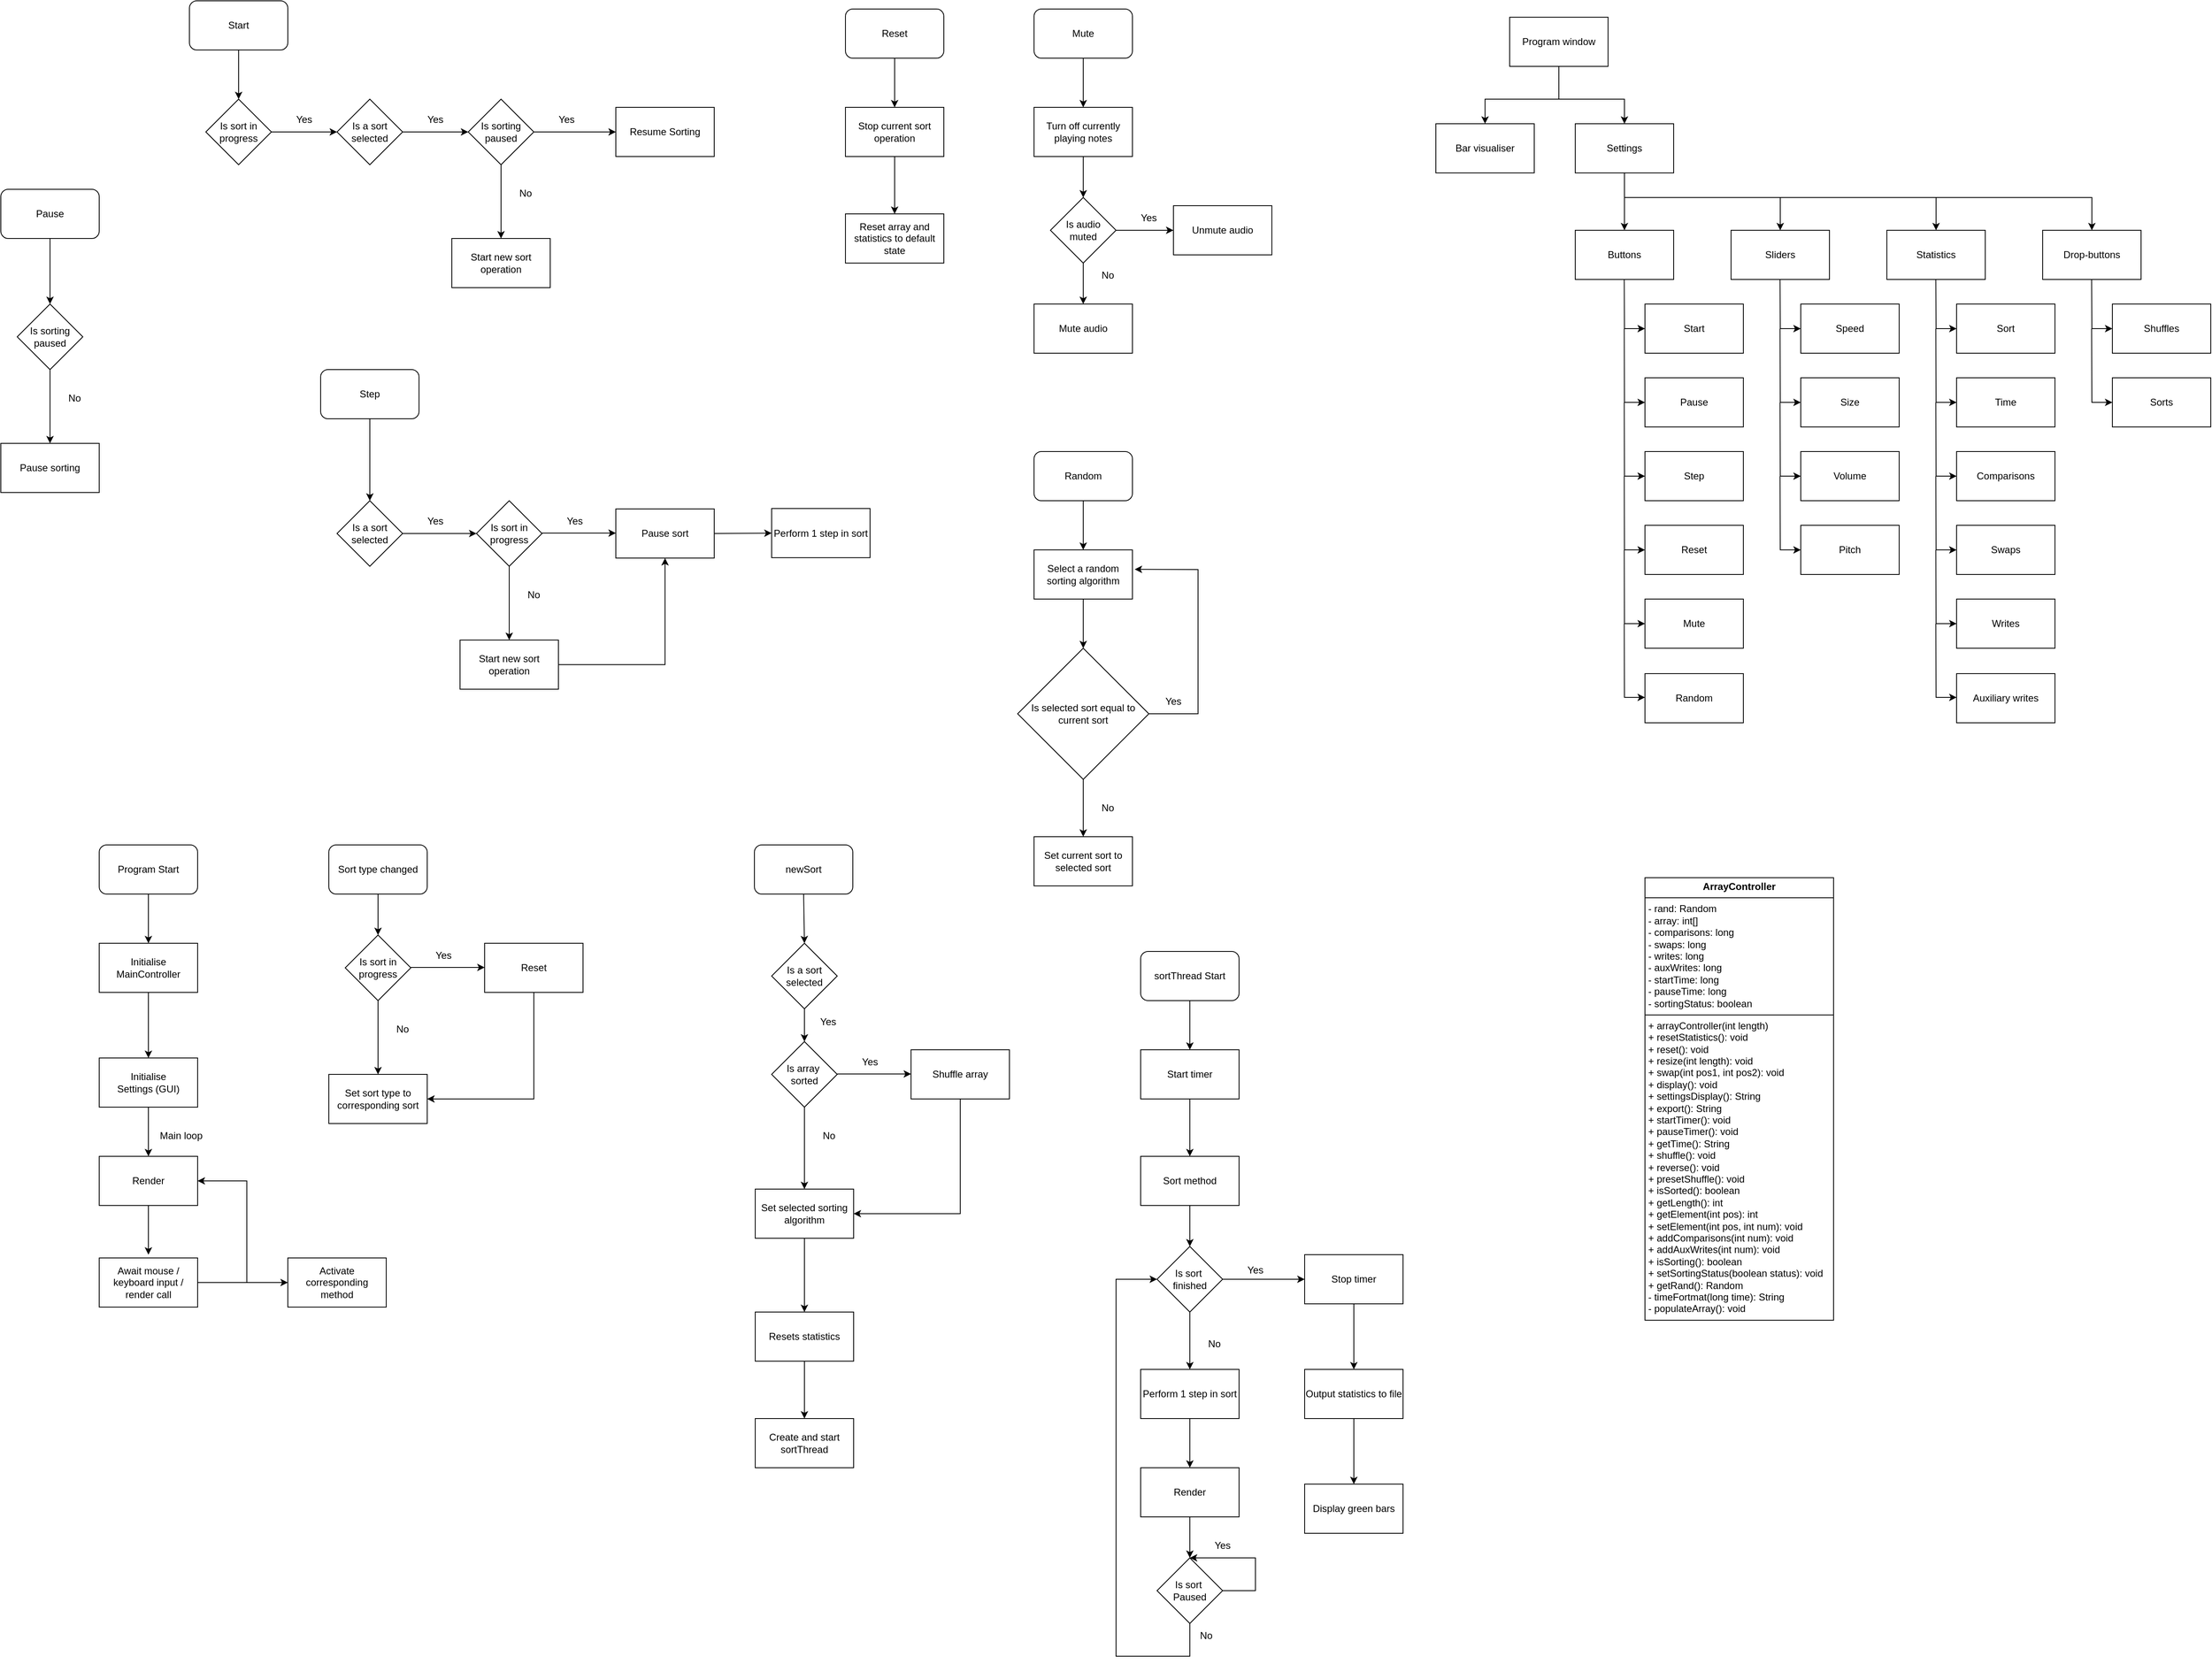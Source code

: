 <mxfile version="26.0.14">
  <diagram name="Page-1" id="FEsPFIbKTugEUAN5IUgI">
    <mxGraphModel dx="3457" dy="1887" grid="1" gridSize="10" guides="1" tooltips="1" connect="1" arrows="1" fold="1" page="1" pageScale="1" pageWidth="10000" pageHeight="2500" math="0" shadow="0">
      <root>
        <mxCell id="0" />
        <mxCell id="1" parent="0" />
        <mxCell id="x2fH5rVGVbDpRsm9OSpx-5" value="Is sort in progress" style="rhombus;whiteSpace=wrap;html=1;" parent="1" vertex="1">
          <mxGeometry x="310" y="280" width="80" height="80" as="geometry" />
        </mxCell>
        <mxCell id="x2fH5rVGVbDpRsm9OSpx-6" value="Is a sort selected" style="rhombus;whiteSpace=wrap;html=1;" parent="1" vertex="1">
          <mxGeometry x="470" y="280" width="80" height="80" as="geometry" />
        </mxCell>
        <mxCell id="x2fH5rVGVbDpRsm9OSpx-11" value="" style="endArrow=classic;html=1;rounded=0;exitX=1;exitY=0.5;exitDx=0;exitDy=0;entryX=0;entryY=0.5;entryDx=0;entryDy=0;" parent="1" source="x2fH5rVGVbDpRsm9OSpx-5" target="x2fH5rVGVbDpRsm9OSpx-6" edge="1">
          <mxGeometry width="50" height="50" relative="1" as="geometry">
            <mxPoint x="330" y="460" as="sourcePoint" />
            <mxPoint x="380" y="410" as="targetPoint" />
          </mxGeometry>
        </mxCell>
        <mxCell id="x2fH5rVGVbDpRsm9OSpx-12" value="Is sorting paused" style="rhombus;whiteSpace=wrap;html=1;" parent="1" vertex="1">
          <mxGeometry x="630" y="280" width="80" height="80" as="geometry" />
        </mxCell>
        <mxCell id="x2fH5rVGVbDpRsm9OSpx-13" value="" style="endArrow=classic;html=1;rounded=0;exitX=1;exitY=0.5;exitDx=0;exitDy=0;entryX=0;entryY=0.5;entryDx=0;entryDy=0;" parent="1" source="x2fH5rVGVbDpRsm9OSpx-6" target="x2fH5rVGVbDpRsm9OSpx-12" edge="1">
          <mxGeometry width="50" height="50" relative="1" as="geometry">
            <mxPoint x="530" y="470" as="sourcePoint" />
            <mxPoint x="580" y="420" as="targetPoint" />
          </mxGeometry>
        </mxCell>
        <mxCell id="x2fH5rVGVbDpRsm9OSpx-14" value="Resume Sorting" style="rounded=0;whiteSpace=wrap;html=1;" parent="1" vertex="1">
          <mxGeometry x="810" y="290" width="120" height="60" as="geometry" />
        </mxCell>
        <mxCell id="x2fH5rVGVbDpRsm9OSpx-15" value="" style="endArrow=classic;html=1;rounded=0;exitX=1;exitY=0.5;exitDx=0;exitDy=0;entryX=0;entryY=0.5;entryDx=0;entryDy=0;" parent="1" source="x2fH5rVGVbDpRsm9OSpx-12" target="x2fH5rVGVbDpRsm9OSpx-14" edge="1">
          <mxGeometry width="50" height="50" relative="1" as="geometry">
            <mxPoint x="530" y="470" as="sourcePoint" />
            <mxPoint x="580" y="420" as="targetPoint" />
          </mxGeometry>
        </mxCell>
        <mxCell id="x2fH5rVGVbDpRsm9OSpx-16" value="Start new sort operation" style="rounded=0;whiteSpace=wrap;html=1;" parent="1" vertex="1">
          <mxGeometry x="610" y="450" width="120" height="60" as="geometry" />
        </mxCell>
        <mxCell id="x2fH5rVGVbDpRsm9OSpx-17" value="" style="endArrow=classic;html=1;rounded=0;exitX=0.5;exitY=1;exitDx=0;exitDy=0;entryX=0.5;entryY=0;entryDx=0;entryDy=0;" parent="1" source="x2fH5rVGVbDpRsm9OSpx-12" target="x2fH5rVGVbDpRsm9OSpx-16" edge="1">
          <mxGeometry width="50" height="50" relative="1" as="geometry">
            <mxPoint x="530" y="470" as="sourcePoint" />
            <mxPoint x="580" y="420" as="targetPoint" />
          </mxGeometry>
        </mxCell>
        <mxCell id="x2fH5rVGVbDpRsm9OSpx-18" value="Yes" style="text;html=1;align=center;verticalAlign=middle;whiteSpace=wrap;rounded=0;" parent="1" vertex="1">
          <mxGeometry x="400" y="290" width="60" height="30" as="geometry" />
        </mxCell>
        <mxCell id="x2fH5rVGVbDpRsm9OSpx-19" value="Yes" style="text;html=1;align=center;verticalAlign=middle;whiteSpace=wrap;rounded=0;" parent="1" vertex="1">
          <mxGeometry x="560" y="290" width="60" height="30" as="geometry" />
        </mxCell>
        <mxCell id="x2fH5rVGVbDpRsm9OSpx-20" value="Yes" style="text;html=1;align=center;verticalAlign=middle;whiteSpace=wrap;rounded=0;" parent="1" vertex="1">
          <mxGeometry x="720" y="290" width="60" height="30" as="geometry" />
        </mxCell>
        <mxCell id="x2fH5rVGVbDpRsm9OSpx-21" value="No" style="text;html=1;align=center;verticalAlign=middle;whiteSpace=wrap;rounded=0;" parent="1" vertex="1">
          <mxGeometry x="670" y="380" width="60" height="30" as="geometry" />
        </mxCell>
        <mxCell id="x2fH5rVGVbDpRsm9OSpx-22" value="Start" style="rounded=1;whiteSpace=wrap;html=1;" parent="1" vertex="1">
          <mxGeometry x="290" y="160" width="120" height="60" as="geometry" />
        </mxCell>
        <mxCell id="x2fH5rVGVbDpRsm9OSpx-24" value="" style="endArrow=classic;html=1;rounded=0;exitX=0.5;exitY=1;exitDx=0;exitDy=0;entryX=0.5;entryY=0;entryDx=0;entryDy=0;" parent="1" source="x2fH5rVGVbDpRsm9OSpx-22" target="x2fH5rVGVbDpRsm9OSpx-5" edge="1">
          <mxGeometry width="50" height="50" relative="1" as="geometry">
            <mxPoint x="390" y="300" as="sourcePoint" />
            <mxPoint x="440" y="250" as="targetPoint" />
          </mxGeometry>
        </mxCell>
        <mxCell id="x2fH5rVGVbDpRsm9OSpx-25" value="Pause" style="rounded=1;whiteSpace=wrap;html=1;" parent="1" vertex="1">
          <mxGeometry x="60" y="390" width="120" height="60" as="geometry" />
        </mxCell>
        <mxCell id="x2fH5rVGVbDpRsm9OSpx-28" value="Is sorting paused" style="rhombus;whiteSpace=wrap;html=1;" parent="1" vertex="1">
          <mxGeometry x="80" y="530" width="80" height="80" as="geometry" />
        </mxCell>
        <mxCell id="x2fH5rVGVbDpRsm9OSpx-29" value="" style="endArrow=classic;html=1;rounded=0;exitX=0.5;exitY=1;exitDx=0;exitDy=0;entryX=0.5;entryY=0;entryDx=0;entryDy=0;" parent="1" source="x2fH5rVGVbDpRsm9OSpx-25" target="x2fH5rVGVbDpRsm9OSpx-28" edge="1">
          <mxGeometry width="50" height="50" relative="1" as="geometry">
            <mxPoint x="210" y="410" as="sourcePoint" />
            <mxPoint x="260" y="360" as="targetPoint" />
          </mxGeometry>
        </mxCell>
        <mxCell id="x2fH5rVGVbDpRsm9OSpx-30" value="Pause sorting" style="rounded=0;whiteSpace=wrap;html=1;" parent="1" vertex="1">
          <mxGeometry x="60" y="700" width="120" height="60" as="geometry" />
        </mxCell>
        <mxCell id="x2fH5rVGVbDpRsm9OSpx-31" value="" style="endArrow=classic;html=1;rounded=0;exitX=0.5;exitY=1;exitDx=0;exitDy=0;entryX=0.5;entryY=0;entryDx=0;entryDy=0;" parent="1" source="x2fH5rVGVbDpRsm9OSpx-28" target="x2fH5rVGVbDpRsm9OSpx-30" edge="1">
          <mxGeometry width="50" height="50" relative="1" as="geometry">
            <mxPoint x="120" y="610" as="sourcePoint" />
            <mxPoint x="30" y="670" as="targetPoint" />
          </mxGeometry>
        </mxCell>
        <mxCell id="x2fH5rVGVbDpRsm9OSpx-32" value="No" style="text;html=1;align=center;verticalAlign=middle;whiteSpace=wrap;rounded=0;" parent="1" vertex="1">
          <mxGeometry x="120" y="630" width="60" height="30" as="geometry" />
        </mxCell>
        <mxCell id="x2fH5rVGVbDpRsm9OSpx-33" value="Step" style="rounded=1;whiteSpace=wrap;html=1;" parent="1" vertex="1">
          <mxGeometry x="450" y="610" width="120" height="60" as="geometry" />
        </mxCell>
        <mxCell id="x2fH5rVGVbDpRsm9OSpx-34" value="Is a sort selected" style="rhombus;whiteSpace=wrap;html=1;" parent="1" vertex="1">
          <mxGeometry x="470" y="770" width="80" height="80" as="geometry" />
        </mxCell>
        <mxCell id="x2fH5rVGVbDpRsm9OSpx-35" value="" style="endArrow=classic;html=1;rounded=0;exitX=0.5;exitY=1;exitDx=0;exitDy=0;entryX=0.5;entryY=0;entryDx=0;entryDy=0;" parent="1" source="x2fH5rVGVbDpRsm9OSpx-33" target="x2fH5rVGVbDpRsm9OSpx-34" edge="1">
          <mxGeometry width="50" height="50" relative="1" as="geometry">
            <mxPoint x="460" y="790" as="sourcePoint" />
            <mxPoint x="510" y="740" as="targetPoint" />
          </mxGeometry>
        </mxCell>
        <mxCell id="x2fH5rVGVbDpRsm9OSpx-36" value="Is sort in progress" style="rhombus;whiteSpace=wrap;html=1;" parent="1" vertex="1">
          <mxGeometry x="640" y="770" width="80" height="80" as="geometry" />
        </mxCell>
        <mxCell id="x2fH5rVGVbDpRsm9OSpx-37" value="" style="endArrow=classic;html=1;rounded=0;exitX=1;exitY=0.5;exitDx=0;exitDy=0;entryX=0;entryY=0.5;entryDx=0;entryDy=0;" parent="1" target="x2fH5rVGVbDpRsm9OSpx-36" edge="1">
          <mxGeometry width="50" height="50" relative="1" as="geometry">
            <mxPoint x="550" y="810" as="sourcePoint" />
            <mxPoint x="630" y="810" as="targetPoint" />
          </mxGeometry>
        </mxCell>
        <mxCell id="x2fH5rVGVbDpRsm9OSpx-38" value="Yes" style="text;html=1;align=center;verticalAlign=middle;whiteSpace=wrap;rounded=0;" parent="1" vertex="1">
          <mxGeometry x="560" y="780" width="60" height="30" as="geometry" />
        </mxCell>
        <mxCell id="x2fH5rVGVbDpRsm9OSpx-42" value="" style="endArrow=classic;html=1;rounded=0;exitX=1;exitY=0.5;exitDx=0;exitDy=0;entryX=0;entryY=0.5;entryDx=0;entryDy=0;" parent="1" edge="1">
          <mxGeometry width="50" height="50" relative="1" as="geometry">
            <mxPoint x="720" y="809.53" as="sourcePoint" />
            <mxPoint x="810" y="809.53" as="targetPoint" />
          </mxGeometry>
        </mxCell>
        <mxCell id="x2fH5rVGVbDpRsm9OSpx-43" value="Yes" style="text;html=1;align=center;verticalAlign=middle;whiteSpace=wrap;rounded=0;" parent="1" vertex="1">
          <mxGeometry x="730" y="779.53" width="60" height="30" as="geometry" />
        </mxCell>
        <mxCell id="x2fH5rVGVbDpRsm9OSpx-44" value="" style="endArrow=classic;html=1;rounded=0;exitX=0.5;exitY=1;exitDx=0;exitDy=0;entryX=0.5;entryY=0;entryDx=0;entryDy=0;" parent="1" edge="1">
          <mxGeometry width="50" height="50" relative="1" as="geometry">
            <mxPoint x="680" y="850" as="sourcePoint" />
            <mxPoint x="680" y="940" as="targetPoint" />
          </mxGeometry>
        </mxCell>
        <mxCell id="x2fH5rVGVbDpRsm9OSpx-45" value="No" style="text;html=1;align=center;verticalAlign=middle;whiteSpace=wrap;rounded=0;" parent="1" vertex="1">
          <mxGeometry x="680" y="870" width="60" height="30" as="geometry" />
        </mxCell>
        <mxCell id="x2fH5rVGVbDpRsm9OSpx-46" value="Start new sort operation" style="rounded=0;whiteSpace=wrap;html=1;" parent="1" vertex="1">
          <mxGeometry x="620" y="940" width="120" height="60" as="geometry" />
        </mxCell>
        <mxCell id="x2fH5rVGVbDpRsm9OSpx-47" value="Pause sort" style="rounded=0;whiteSpace=wrap;html=1;" parent="1" vertex="1">
          <mxGeometry x="810" y="780" width="120" height="60" as="geometry" />
        </mxCell>
        <mxCell id="x2fH5rVGVbDpRsm9OSpx-48" value="" style="endArrow=classic;html=1;rounded=0;exitX=1;exitY=0.5;exitDx=0;exitDy=0;entryX=0.5;entryY=1;entryDx=0;entryDy=0;" parent="1" source="x2fH5rVGVbDpRsm9OSpx-46" target="x2fH5rVGVbDpRsm9OSpx-47" edge="1">
          <mxGeometry width="50" height="50" relative="1" as="geometry">
            <mxPoint x="720" y="890" as="sourcePoint" />
            <mxPoint x="770" y="840" as="targetPoint" />
            <Array as="points">
              <mxPoint x="870" y="970" />
            </Array>
          </mxGeometry>
        </mxCell>
        <mxCell id="x2fH5rVGVbDpRsm9OSpx-49" value="Perform 1 step in sort" style="rounded=0;whiteSpace=wrap;html=1;" parent="1" vertex="1">
          <mxGeometry x="1000" y="779.53" width="120" height="60" as="geometry" />
        </mxCell>
        <mxCell id="x2fH5rVGVbDpRsm9OSpx-50" value="" style="endArrow=classic;html=1;rounded=0;entryX=0;entryY=0.5;entryDx=0;entryDy=0;" parent="1" target="x2fH5rVGVbDpRsm9OSpx-49" edge="1">
          <mxGeometry width="50" height="50" relative="1" as="geometry">
            <mxPoint x="930" y="810" as="sourcePoint" />
            <mxPoint x="970" y="770" as="targetPoint" />
          </mxGeometry>
        </mxCell>
        <mxCell id="x2fH5rVGVbDpRsm9OSpx-52" value="Reset" style="rounded=1;whiteSpace=wrap;html=1;" parent="1" vertex="1">
          <mxGeometry x="1090" y="170" width="120" height="60" as="geometry" />
        </mxCell>
        <mxCell id="x2fH5rVGVbDpRsm9OSpx-53" value="Stop current sort operation" style="rounded=0;whiteSpace=wrap;html=1;" parent="1" vertex="1">
          <mxGeometry x="1090" y="290" width="120" height="60" as="geometry" />
        </mxCell>
        <mxCell id="x2fH5rVGVbDpRsm9OSpx-54" value="Reset array and statistics to default state" style="rounded=0;whiteSpace=wrap;html=1;" parent="1" vertex="1">
          <mxGeometry x="1090" y="420" width="120" height="60" as="geometry" />
        </mxCell>
        <mxCell id="x2fH5rVGVbDpRsm9OSpx-55" value="" style="endArrow=classic;html=1;rounded=0;exitX=0.5;exitY=1;exitDx=0;exitDy=0;" parent="1" source="x2fH5rVGVbDpRsm9OSpx-52" target="x2fH5rVGVbDpRsm9OSpx-53" edge="1">
          <mxGeometry width="50" height="50" relative="1" as="geometry">
            <mxPoint x="1270" y="400" as="sourcePoint" />
            <mxPoint x="1320" y="350" as="targetPoint" />
          </mxGeometry>
        </mxCell>
        <mxCell id="x2fH5rVGVbDpRsm9OSpx-56" value="" style="endArrow=classic;html=1;rounded=0;exitX=0.5;exitY=1;exitDx=0;exitDy=0;entryX=0.5;entryY=0;entryDx=0;entryDy=0;" parent="1" source="x2fH5rVGVbDpRsm9OSpx-53" target="x2fH5rVGVbDpRsm9OSpx-54" edge="1">
          <mxGeometry width="50" height="50" relative="1" as="geometry">
            <mxPoint x="1160" y="240" as="sourcePoint" />
            <mxPoint x="1160" y="300" as="targetPoint" />
          </mxGeometry>
        </mxCell>
        <mxCell id="x2fH5rVGVbDpRsm9OSpx-59" value="Mute" style="rounded=1;whiteSpace=wrap;html=1;" parent="1" vertex="1">
          <mxGeometry x="1320" y="170" width="120" height="60" as="geometry" />
        </mxCell>
        <mxCell id="x2fH5rVGVbDpRsm9OSpx-60" value="Turn off currently playing notes" style="rounded=0;whiteSpace=wrap;html=1;" parent="1" vertex="1">
          <mxGeometry x="1320" y="290" width="120" height="60" as="geometry" />
        </mxCell>
        <mxCell id="x2fH5rVGVbDpRsm9OSpx-61" value="" style="endArrow=classic;html=1;rounded=0;exitX=0.5;exitY=1;exitDx=0;exitDy=0;" parent="1" source="x2fH5rVGVbDpRsm9OSpx-59" target="x2fH5rVGVbDpRsm9OSpx-60" edge="1">
          <mxGeometry width="50" height="50" relative="1" as="geometry">
            <mxPoint x="1500" y="400" as="sourcePoint" />
            <mxPoint x="1550" y="350" as="targetPoint" />
          </mxGeometry>
        </mxCell>
        <mxCell id="x2fH5rVGVbDpRsm9OSpx-62" value="Is audio muted" style="rhombus;whiteSpace=wrap;html=1;" parent="1" vertex="1">
          <mxGeometry x="1340" y="400" width="80" height="80" as="geometry" />
        </mxCell>
        <mxCell id="x2fH5rVGVbDpRsm9OSpx-63" value="Unmute audio" style="rounded=0;whiteSpace=wrap;html=1;" parent="1" vertex="1">
          <mxGeometry x="1490" y="410" width="120" height="60" as="geometry" />
        </mxCell>
        <mxCell id="x2fH5rVGVbDpRsm9OSpx-64" value="Mute audio" style="rounded=0;whiteSpace=wrap;html=1;" parent="1" vertex="1">
          <mxGeometry x="1320" y="530" width="120" height="60" as="geometry" />
        </mxCell>
        <mxCell id="x2fH5rVGVbDpRsm9OSpx-66" value="" style="endArrow=classic;html=1;rounded=0;exitX=1;exitY=0.5;exitDx=0;exitDy=0;entryX=1;entryY=1;entryDx=0;entryDy=0;" parent="1" target="x2fH5rVGVbDpRsm9OSpx-67" edge="1">
          <mxGeometry width="50" height="50" relative="1" as="geometry">
            <mxPoint x="1420" y="440.0" as="sourcePoint" />
            <mxPoint x="1510" y="440.0" as="targetPoint" />
          </mxGeometry>
        </mxCell>
        <mxCell id="x2fH5rVGVbDpRsm9OSpx-67" value="Yes" style="text;html=1;align=center;verticalAlign=middle;whiteSpace=wrap;rounded=0;" parent="1" vertex="1">
          <mxGeometry x="1430" y="410.0" width="60" height="30" as="geometry" />
        </mxCell>
        <mxCell id="x2fH5rVGVbDpRsm9OSpx-68" value="" style="endArrow=classic;html=1;rounded=0;exitX=0.5;exitY=1;exitDx=0;exitDy=0;entryX=0.5;entryY=0;entryDx=0;entryDy=0;" parent="1" source="x2fH5rVGVbDpRsm9OSpx-62" edge="1">
          <mxGeometry width="50" height="50" relative="1" as="geometry">
            <mxPoint x="1380" y="440" as="sourcePoint" />
            <mxPoint x="1380" y="530" as="targetPoint" />
          </mxGeometry>
        </mxCell>
        <mxCell id="x2fH5rVGVbDpRsm9OSpx-69" value="No" style="text;html=1;align=center;verticalAlign=middle;whiteSpace=wrap;rounded=0;" parent="1" vertex="1">
          <mxGeometry x="1380" y="480" width="60" height="30" as="geometry" />
        </mxCell>
        <mxCell id="x2fH5rVGVbDpRsm9OSpx-70" value="" style="endArrow=classic;html=1;rounded=0;exitX=0.5;exitY=1;exitDx=0;exitDy=0;entryX=0.5;entryY=0;entryDx=0;entryDy=0;" parent="1" source="x2fH5rVGVbDpRsm9OSpx-60" target="x2fH5rVGVbDpRsm9OSpx-62" edge="1">
          <mxGeometry width="50" height="50" relative="1" as="geometry">
            <mxPoint x="1420" y="340" as="sourcePoint" />
            <mxPoint x="1470" y="290" as="targetPoint" />
          </mxGeometry>
        </mxCell>
        <mxCell id="x2fH5rVGVbDpRsm9OSpx-71" value="Random" style="rounded=1;whiteSpace=wrap;html=1;" parent="1" vertex="1">
          <mxGeometry x="1320" y="710" width="120" height="60" as="geometry" />
        </mxCell>
        <mxCell id="x2fH5rVGVbDpRsm9OSpx-72" value="Select a random sorting algorithm" style="rounded=0;whiteSpace=wrap;html=1;" parent="1" vertex="1">
          <mxGeometry x="1320" y="830" width="120" height="60" as="geometry" />
        </mxCell>
        <mxCell id="x2fH5rVGVbDpRsm9OSpx-73" value="Is selected sort equal to current sort" style="rhombus;whiteSpace=wrap;html=1;" parent="1" vertex="1">
          <mxGeometry x="1300" y="950" width="160" height="160" as="geometry" />
        </mxCell>
        <mxCell id="x2fH5rVGVbDpRsm9OSpx-74" value="Set current sort to selected sort" style="rounded=0;whiteSpace=wrap;html=1;" parent="1" vertex="1">
          <mxGeometry x="1320" y="1180" width="120" height="60" as="geometry" />
        </mxCell>
        <mxCell id="x2fH5rVGVbDpRsm9OSpx-75" value="" style="endArrow=classic;html=1;rounded=0;exitX=0.5;exitY=1;exitDx=0;exitDy=0;entryX=0.5;entryY=0;entryDx=0;entryDy=0;" parent="1" source="x2fH5rVGVbDpRsm9OSpx-71" target="x2fH5rVGVbDpRsm9OSpx-72" edge="1">
          <mxGeometry width="50" height="50" relative="1" as="geometry">
            <mxPoint x="1460" y="990" as="sourcePoint" />
            <mxPoint x="1510" y="940" as="targetPoint" />
          </mxGeometry>
        </mxCell>
        <mxCell id="x2fH5rVGVbDpRsm9OSpx-76" value="" style="endArrow=classic;html=1;rounded=0;exitX=0.5;exitY=1;exitDx=0;exitDy=0;" parent="1" source="x2fH5rVGVbDpRsm9OSpx-72" target="x2fH5rVGVbDpRsm9OSpx-73" edge="1">
          <mxGeometry width="50" height="50" relative="1" as="geometry">
            <mxPoint x="1460" y="990" as="sourcePoint" />
            <mxPoint x="1510" y="940" as="targetPoint" />
          </mxGeometry>
        </mxCell>
        <mxCell id="x2fH5rVGVbDpRsm9OSpx-77" value="" style="endArrow=classic;html=1;rounded=0;exitX=0.5;exitY=1;exitDx=0;exitDy=0;" parent="1" source="x2fH5rVGVbDpRsm9OSpx-73" target="x2fH5rVGVbDpRsm9OSpx-74" edge="1">
          <mxGeometry width="50" height="50" relative="1" as="geometry">
            <mxPoint x="1550" y="1030" as="sourcePoint" />
            <mxPoint x="1600" y="980" as="targetPoint" />
          </mxGeometry>
        </mxCell>
        <mxCell id="x2fH5rVGVbDpRsm9OSpx-78" value="No" style="text;html=1;align=center;verticalAlign=middle;whiteSpace=wrap;rounded=0;" parent="1" vertex="1">
          <mxGeometry x="1380" y="1130" width="60" height="30" as="geometry" />
        </mxCell>
        <mxCell id="x2fH5rVGVbDpRsm9OSpx-81" value="" style="endArrow=classic;html=1;rounded=0;exitX=1;exitY=0.5;exitDx=0;exitDy=0;entryX=1.023;entryY=0.395;entryDx=0;entryDy=0;entryPerimeter=0;" parent="1" source="x2fH5rVGVbDpRsm9OSpx-73" target="x2fH5rVGVbDpRsm9OSpx-72" edge="1">
          <mxGeometry width="50" height="50" relative="1" as="geometry">
            <mxPoint x="1490" y="1070" as="sourcePoint" />
            <mxPoint x="1540" y="1020" as="targetPoint" />
            <Array as="points">
              <mxPoint x="1520" y="1030" />
              <mxPoint x="1520" y="940" />
              <mxPoint x="1520" y="854" />
            </Array>
          </mxGeometry>
        </mxCell>
        <mxCell id="x2fH5rVGVbDpRsm9OSpx-82" value="Yes" style="text;html=1;align=center;verticalAlign=middle;whiteSpace=wrap;rounded=0;" parent="1" vertex="1">
          <mxGeometry x="1460" y="1000" width="60" height="30" as="geometry" />
        </mxCell>
        <mxCell id="UeybuqAQERub4wkrBG66-1" value="Program Start" style="rounded=1;whiteSpace=wrap;html=1;" parent="1" vertex="1">
          <mxGeometry x="180" y="1190" width="120" height="60" as="geometry" />
        </mxCell>
        <mxCell id="UeybuqAQERub4wkrBG66-2" value="Initialise MainController" style="rounded=0;whiteSpace=wrap;html=1;" parent="1" vertex="1">
          <mxGeometry x="180" y="1310" width="120" height="60" as="geometry" />
        </mxCell>
        <mxCell id="UeybuqAQERub4wkrBG66-3" value="Initialise Settings&amp;nbsp;(GUI)" style="rounded=0;whiteSpace=wrap;html=1;" parent="1" vertex="1">
          <mxGeometry x="180" y="1450" width="120" height="60" as="geometry" />
        </mxCell>
        <mxCell id="UeybuqAQERub4wkrBG66-4" value="" style="endArrow=classic;html=1;rounded=0;exitX=0.5;exitY=1;exitDx=0;exitDy=0;entryX=0.5;entryY=0;entryDx=0;entryDy=0;" parent="1" source="UeybuqAQERub4wkrBG66-2" target="UeybuqAQERub4wkrBG66-3" edge="1">
          <mxGeometry width="50" height="50" relative="1" as="geometry">
            <mxPoint x="390" y="1480" as="sourcePoint" />
            <mxPoint x="440" y="1430" as="targetPoint" />
          </mxGeometry>
        </mxCell>
        <mxCell id="UeybuqAQERub4wkrBG66-5" value="" style="endArrow=classic;html=1;rounded=0;exitX=0.5;exitY=1;exitDx=0;exitDy=0;entryX=0.5;entryY=0;entryDx=0;entryDy=0;" parent="1" source="UeybuqAQERub4wkrBG66-1" target="UeybuqAQERub4wkrBG66-2" edge="1">
          <mxGeometry width="50" height="50" relative="1" as="geometry">
            <mxPoint x="390" y="1480" as="sourcePoint" />
            <mxPoint x="440" y="1430" as="targetPoint" />
          </mxGeometry>
        </mxCell>
        <mxCell id="UeybuqAQERub4wkrBG66-6" value="Render" style="rounded=0;whiteSpace=wrap;html=1;" parent="1" vertex="1">
          <mxGeometry x="180" y="1570" width="120" height="60" as="geometry" />
        </mxCell>
        <mxCell id="UeybuqAQERub4wkrBG66-7" value="Await mouse / keyboard input / render call" style="rounded=0;whiteSpace=wrap;html=1;" parent="1" vertex="1">
          <mxGeometry x="180" y="1694" width="120" height="60" as="geometry" />
        </mxCell>
        <mxCell id="UeybuqAQERub4wkrBG66-8" value="" style="endArrow=classic;html=1;rounded=0;exitX=0.5;exitY=1;exitDx=0;exitDy=0;entryX=0.5;entryY=0;entryDx=0;entryDy=0;" parent="1" source="UeybuqAQERub4wkrBG66-3" target="UeybuqAQERub4wkrBG66-6" edge="1">
          <mxGeometry width="50" height="50" relative="1" as="geometry">
            <mxPoint x="410" y="1550" as="sourcePoint" />
            <mxPoint x="460" y="1500" as="targetPoint" />
          </mxGeometry>
        </mxCell>
        <mxCell id="UeybuqAQERub4wkrBG66-9" value="" style="endArrow=classic;html=1;rounded=0;exitX=1;exitY=0.5;exitDx=0;exitDy=0;entryX=1;entryY=0.5;entryDx=0;entryDy=0;" parent="1" source="UeybuqAQERub4wkrBG66-7" target="UeybuqAQERub4wkrBG66-6" edge="1">
          <mxGeometry width="50" height="50" relative="1" as="geometry">
            <mxPoint x="440" y="1630" as="sourcePoint" />
            <mxPoint x="380" y="1600" as="targetPoint" />
            <Array as="points">
              <mxPoint x="360" y="1724" />
              <mxPoint x="360" y="1660" />
              <mxPoint x="360" y="1600" />
            </Array>
          </mxGeometry>
        </mxCell>
        <mxCell id="UeybuqAQERub4wkrBG66-10" value="" style="endArrow=classic;html=1;rounded=0;exitX=0.5;exitY=1;exitDx=0;exitDy=0;" parent="1" source="UeybuqAQERub4wkrBG66-6" edge="1">
          <mxGeometry width="50" height="50" relative="1" as="geometry">
            <mxPoint x="440" y="1630" as="sourcePoint" />
            <mxPoint x="240" y="1690" as="targetPoint" />
          </mxGeometry>
        </mxCell>
        <mxCell id="UeybuqAQERub4wkrBG66-11" value="Sort type changed" style="rounded=1;whiteSpace=wrap;html=1;" parent="1" vertex="1">
          <mxGeometry x="460" y="1190" width="120" height="60" as="geometry" />
        </mxCell>
        <mxCell id="UeybuqAQERub4wkrBG66-12" value="Is sort in progress" style="rhombus;whiteSpace=wrap;html=1;" parent="1" vertex="1">
          <mxGeometry x="480" y="1300" width="80" height="80" as="geometry" />
        </mxCell>
        <mxCell id="UeybuqAQERub4wkrBG66-13" value="" style="endArrow=classic;html=1;rounded=0;exitX=1;exitY=0.5;exitDx=0;exitDy=0;entryX=0;entryY=0.5;entryDx=0;entryDy=0;" parent="1" edge="1">
          <mxGeometry width="50" height="50" relative="1" as="geometry">
            <mxPoint x="560" y="1339.53" as="sourcePoint" />
            <mxPoint x="650" y="1339.53" as="targetPoint" />
          </mxGeometry>
        </mxCell>
        <mxCell id="UeybuqAQERub4wkrBG66-14" value="Yes" style="text;html=1;align=center;verticalAlign=middle;whiteSpace=wrap;rounded=0;" parent="1" vertex="1">
          <mxGeometry x="570" y="1309.53" width="60" height="30" as="geometry" />
        </mxCell>
        <mxCell id="UeybuqAQERub4wkrBG66-15" value="" style="endArrow=classic;html=1;rounded=0;exitX=0.5;exitY=1;exitDx=0;exitDy=0;entryX=0.5;entryY=0;entryDx=0;entryDy=0;" parent="1" edge="1">
          <mxGeometry width="50" height="50" relative="1" as="geometry">
            <mxPoint x="520" y="1380" as="sourcePoint" />
            <mxPoint x="520" y="1470" as="targetPoint" />
          </mxGeometry>
        </mxCell>
        <mxCell id="UeybuqAQERub4wkrBG66-16" value="No" style="text;html=1;align=center;verticalAlign=middle;whiteSpace=wrap;rounded=0;" parent="1" vertex="1">
          <mxGeometry x="520" y="1400" width="60" height="30" as="geometry" />
        </mxCell>
        <mxCell id="UeybuqAQERub4wkrBG66-17" value="" style="endArrow=classic;html=1;rounded=0;exitX=0.5;exitY=1;exitDx=0;exitDy=0;entryX=0.5;entryY=0;entryDx=0;entryDy=0;" parent="1" source="UeybuqAQERub4wkrBG66-11" target="UeybuqAQERub4wkrBG66-12" edge="1">
          <mxGeometry width="50" height="50" relative="1" as="geometry">
            <mxPoint x="570" y="1349.53" as="sourcePoint" />
            <mxPoint x="660" y="1349.53" as="targetPoint" />
          </mxGeometry>
        </mxCell>
        <mxCell id="UeybuqAQERub4wkrBG66-18" value="Reset" style="rounded=0;whiteSpace=wrap;html=1;" parent="1" vertex="1">
          <mxGeometry x="650" y="1310" width="120" height="60" as="geometry" />
        </mxCell>
        <mxCell id="UeybuqAQERub4wkrBG66-20" value="Set sort type to corresponding sort" style="rounded=0;whiteSpace=wrap;html=1;" parent="1" vertex="1">
          <mxGeometry x="460" y="1470" width="120" height="60" as="geometry" />
        </mxCell>
        <mxCell id="UeybuqAQERub4wkrBG66-21" value="" style="endArrow=classic;html=1;rounded=0;exitX=0.5;exitY=1;exitDx=0;exitDy=0;entryX=1;entryY=0.5;entryDx=0;entryDy=0;" parent="1" source="UeybuqAQERub4wkrBG66-18" target="UeybuqAQERub4wkrBG66-20" edge="1">
          <mxGeometry width="50" height="50" relative="1" as="geometry">
            <mxPoint x="530" y="1260" as="sourcePoint" />
            <mxPoint x="530" y="1310" as="targetPoint" />
            <Array as="points">
              <mxPoint x="710" y="1500" />
            </Array>
          </mxGeometry>
        </mxCell>
        <mxCell id="UeybuqAQERub4wkrBG66-25" value="newSort" style="rounded=1;whiteSpace=wrap;html=1;" parent="1" vertex="1">
          <mxGeometry x="979" y="1190" width="120" height="60" as="geometry" />
        </mxCell>
        <mxCell id="UeybuqAQERub4wkrBG66-26" value="Set selected sorting algorithm" style="rounded=0;whiteSpace=wrap;html=1;" parent="1" vertex="1">
          <mxGeometry x="980" y="1610" width="120" height="60" as="geometry" />
        </mxCell>
        <mxCell id="UeybuqAQERub4wkrBG66-27" value="Resets statistics" style="rounded=0;whiteSpace=wrap;html=1;" parent="1" vertex="1">
          <mxGeometry x="980" y="1760" width="120" height="60" as="geometry" />
        </mxCell>
        <mxCell id="UeybuqAQERub4wkrBG66-28" value="Create and start sortThread" style="rounded=0;whiteSpace=wrap;html=1;" parent="1" vertex="1">
          <mxGeometry x="980" y="1890" width="120" height="60" as="geometry" />
        </mxCell>
        <mxCell id="UeybuqAQERub4wkrBG66-30" value="" style="endArrow=classic;html=1;rounded=0;entryX=0.5;entryY=0;entryDx=0;entryDy=0;" parent="1" target="UeybuqAQERub4wkrBG66-28" edge="1">
          <mxGeometry width="50" height="50" relative="1" as="geometry">
            <mxPoint x="1040" y="1820" as="sourcePoint" />
            <mxPoint x="1050" y="1620" as="targetPoint" />
          </mxGeometry>
        </mxCell>
        <mxCell id="UeybuqAQERub4wkrBG66-31" value="" style="endArrow=classic;html=1;rounded=0;exitX=0.5;exitY=1;exitDx=0;exitDy=0;entryX=0.5;entryY=0;entryDx=0;entryDy=0;" parent="1" source="UeybuqAQERub4wkrBG66-26" target="UeybuqAQERub4wkrBG66-27" edge="1">
          <mxGeometry width="50" height="50" relative="1" as="geometry">
            <mxPoint x="1060" y="1560" as="sourcePoint" />
            <mxPoint x="1060" y="1630" as="targetPoint" />
          </mxGeometry>
        </mxCell>
        <mxCell id="UeybuqAQERub4wkrBG66-35" value="Is array&amp;nbsp;&lt;div&gt;sorted&lt;/div&gt;" style="rhombus;whiteSpace=wrap;html=1;" parent="1" vertex="1">
          <mxGeometry x="1000" y="1430" width="80" height="80" as="geometry" />
        </mxCell>
        <mxCell id="UeybuqAQERub4wkrBG66-36" value="" style="endArrow=classic;html=1;rounded=0;exitX=1;exitY=0.5;exitDx=0;exitDy=0;entryX=0;entryY=0.5;entryDx=0;entryDy=0;" parent="1" edge="1">
          <mxGeometry width="50" height="50" relative="1" as="geometry">
            <mxPoint x="1080" y="1469.53" as="sourcePoint" />
            <mxPoint x="1170" y="1469.53" as="targetPoint" />
          </mxGeometry>
        </mxCell>
        <mxCell id="UeybuqAQERub4wkrBG66-37" value="Yes" style="text;html=1;align=center;verticalAlign=middle;whiteSpace=wrap;rounded=0;" parent="1" vertex="1">
          <mxGeometry x="1090" y="1439.53" width="60" height="30" as="geometry" />
        </mxCell>
        <mxCell id="UeybuqAQERub4wkrBG66-38" value="" style="endArrow=classic;html=1;rounded=0;exitX=0.5;exitY=1;exitDx=0;exitDy=0;entryX=0.5;entryY=0;entryDx=0;entryDy=0;" parent="1" target="UeybuqAQERub4wkrBG66-26" edge="1">
          <mxGeometry width="50" height="50" relative="1" as="geometry">
            <mxPoint x="1040" y="1510" as="sourcePoint" />
            <mxPoint x="1040" y="1600" as="targetPoint" />
          </mxGeometry>
        </mxCell>
        <mxCell id="UeybuqAQERub4wkrBG66-39" value="No" style="text;html=1;align=center;verticalAlign=middle;whiteSpace=wrap;rounded=0;" parent="1" vertex="1">
          <mxGeometry x="1040" y="1530" width="60" height="30" as="geometry" />
        </mxCell>
        <mxCell id="UeybuqAQERub4wkrBG66-40" value="" style="endArrow=classic;html=1;rounded=0;exitX=0.5;exitY=1;exitDx=0;exitDy=0;entryX=0.5;entryY=0;entryDx=0;entryDy=0;" parent="1" source="UeybuqAQERub4wkrBG66-25" target="hn12SPF73w_8lzz9H54t-2" edge="1">
          <mxGeometry width="50" height="50" relative="1" as="geometry">
            <mxPoint x="1050" y="1520" as="sourcePoint" />
            <mxPoint x="1050" y="1620" as="targetPoint" />
          </mxGeometry>
        </mxCell>
        <mxCell id="UeybuqAQERub4wkrBG66-41" value="Shuffle array" style="rounded=0;whiteSpace=wrap;html=1;" parent="1" vertex="1">
          <mxGeometry x="1170" y="1440" width="120" height="60" as="geometry" />
        </mxCell>
        <mxCell id="UeybuqAQERub4wkrBG66-42" value="" style="endArrow=classic;html=1;rounded=0;exitX=0.5;exitY=1;exitDx=0;exitDy=0;entryX=1;entryY=0.5;entryDx=0;entryDy=0;" parent="1" source="UeybuqAQERub4wkrBG66-41" target="UeybuqAQERub4wkrBG66-26" edge="1">
          <mxGeometry width="50" height="50" relative="1" as="geometry">
            <mxPoint x="1050" y="1520" as="sourcePoint" />
            <mxPoint x="1050" y="1620" as="targetPoint" />
            <Array as="points">
              <mxPoint x="1230" y="1640" />
            </Array>
          </mxGeometry>
        </mxCell>
        <mxCell id="8IaLkJC30LWTDoEwq2xY-1" value="Activate corresponding method" style="rounded=0;whiteSpace=wrap;html=1;" parent="1" vertex="1">
          <mxGeometry x="410" y="1694" width="120" height="60" as="geometry" />
        </mxCell>
        <mxCell id="8IaLkJC30LWTDoEwq2xY-3" value="" style="endArrow=classic;html=1;rounded=0;entryX=0;entryY=0.5;entryDx=0;entryDy=0;" parent="1" target="8IaLkJC30LWTDoEwq2xY-1" edge="1">
          <mxGeometry width="50" height="50" relative="1" as="geometry">
            <mxPoint x="300" y="1724" as="sourcePoint" />
            <mxPoint x="430" y="1650" as="targetPoint" />
            <Array as="points">
              <mxPoint x="400" y="1724" />
            </Array>
          </mxGeometry>
        </mxCell>
        <mxCell id="8IaLkJC30LWTDoEwq2xY-31" value="Program window" style="rounded=0;whiteSpace=wrap;html=1;" parent="1" vertex="1">
          <mxGeometry x="1900" y="180" width="120" height="60" as="geometry" />
        </mxCell>
        <mxCell id="8IaLkJC30LWTDoEwq2xY-32" value="Bar visualiser" style="rounded=0;whiteSpace=wrap;html=1;" parent="1" vertex="1">
          <mxGeometry x="1810" y="310" width="120" height="60" as="geometry" />
        </mxCell>
        <mxCell id="8IaLkJC30LWTDoEwq2xY-33" value="Settings" style="rounded=0;whiteSpace=wrap;html=1;" parent="1" vertex="1">
          <mxGeometry x="1980" y="310" width="120" height="60" as="geometry" />
        </mxCell>
        <mxCell id="8IaLkJC30LWTDoEwq2xY-34" value="" style="endArrow=classic;html=1;rounded=0;exitX=0.5;exitY=1;exitDx=0;exitDy=0;entryX=0.5;entryY=0;entryDx=0;entryDy=0;" parent="1" source="8IaLkJC30LWTDoEwq2xY-31" target="8IaLkJC30LWTDoEwq2xY-33" edge="1">
          <mxGeometry width="50" height="50" relative="1" as="geometry">
            <mxPoint x="2280" y="440" as="sourcePoint" />
            <mxPoint x="2330" y="390" as="targetPoint" />
            <Array as="points">
              <mxPoint x="1960" y="280" />
              <mxPoint x="2040" y="280" />
            </Array>
          </mxGeometry>
        </mxCell>
        <mxCell id="8IaLkJC30LWTDoEwq2xY-35" value="" style="endArrow=classic;html=1;rounded=0;entryX=0.5;entryY=0;entryDx=0;entryDy=0;" parent="1" target="8IaLkJC30LWTDoEwq2xY-32" edge="1">
          <mxGeometry width="50" height="50" relative="1" as="geometry">
            <mxPoint x="1960" y="280" as="sourcePoint" />
            <mxPoint x="2300" y="380" as="targetPoint" />
            <Array as="points">
              <mxPoint x="1870" y="280" />
            </Array>
          </mxGeometry>
        </mxCell>
        <mxCell id="8IaLkJC30LWTDoEwq2xY-36" value="Buttons" style="rounded=0;whiteSpace=wrap;html=1;" parent="1" vertex="1">
          <mxGeometry x="1980" y="440" width="120" height="60" as="geometry" />
        </mxCell>
        <mxCell id="8IaLkJC30LWTDoEwq2xY-40" value="" style="endArrow=classic;html=1;rounded=0;exitX=0.5;exitY=1;exitDx=0;exitDy=0;entryX=0.5;entryY=0;entryDx=0;entryDy=0;" parent="1" source="8IaLkJC30LWTDoEwq2xY-33" target="8IaLkJC30LWTDoEwq2xY-36" edge="1">
          <mxGeometry width="50" height="50" relative="1" as="geometry">
            <mxPoint x="2140" y="460" as="sourcePoint" />
            <mxPoint x="2190" y="410" as="targetPoint" />
          </mxGeometry>
        </mxCell>
        <mxCell id="8IaLkJC30LWTDoEwq2xY-45" value="Start" style="rounded=0;whiteSpace=wrap;html=1;" parent="1" vertex="1">
          <mxGeometry x="2065" y="530" width="120" height="60" as="geometry" />
        </mxCell>
        <mxCell id="8IaLkJC30LWTDoEwq2xY-46" value="Pause" style="rounded=0;whiteSpace=wrap;html=1;" parent="1" vertex="1">
          <mxGeometry x="2065" y="620" width="120" height="60" as="geometry" />
        </mxCell>
        <mxCell id="8IaLkJC30LWTDoEwq2xY-47" value="Step" style="rounded=0;whiteSpace=wrap;html=1;" parent="1" vertex="1">
          <mxGeometry x="2065" y="710" width="120" height="60" as="geometry" />
        </mxCell>
        <mxCell id="8IaLkJC30LWTDoEwq2xY-48" value="Reset" style="rounded=0;whiteSpace=wrap;html=1;" parent="1" vertex="1">
          <mxGeometry x="2065" y="800" width="120" height="60" as="geometry" />
        </mxCell>
        <mxCell id="8IaLkJC30LWTDoEwq2xY-49" value="Mute" style="rounded=0;whiteSpace=wrap;html=1;" parent="1" vertex="1">
          <mxGeometry x="2065" y="890" width="120" height="60" as="geometry" />
        </mxCell>
        <mxCell id="8IaLkJC30LWTDoEwq2xY-50" value="Random" style="rounded=0;whiteSpace=wrap;html=1;" parent="1" vertex="1">
          <mxGeometry x="2065" y="981" width="120" height="60" as="geometry" />
        </mxCell>
        <mxCell id="8IaLkJC30LWTDoEwq2xY-51" value="" style="endArrow=classic;html=1;rounded=0;exitX=0.5;exitY=1;exitDx=0;exitDy=0;entryX=0;entryY=0.5;entryDx=0;entryDy=0;" parent="1" target="8IaLkJC30LWTDoEwq2xY-45" edge="1">
          <mxGeometry width="50" height="50" relative="1" as="geometry">
            <mxPoint x="2039.71" y="500" as="sourcePoint" />
            <mxPoint x="2039.71" y="570" as="targetPoint" />
            <Array as="points">
              <mxPoint x="2040" y="560" />
            </Array>
          </mxGeometry>
        </mxCell>
        <mxCell id="8IaLkJC30LWTDoEwq2xY-52" value="" style="endArrow=classic;html=1;rounded=0;exitX=0.5;exitY=1;exitDx=0;exitDy=0;entryX=0;entryY=0.5;entryDx=0;entryDy=0;" parent="1" target="8IaLkJC30LWTDoEwq2xY-46" edge="1">
          <mxGeometry width="50" height="50" relative="1" as="geometry">
            <mxPoint x="2039.71" y="560" as="sourcePoint" />
            <mxPoint x="2060" y="650" as="targetPoint" />
            <Array as="points">
              <mxPoint x="2040" y="650" />
            </Array>
          </mxGeometry>
        </mxCell>
        <mxCell id="8IaLkJC30LWTDoEwq2xY-53" value="" style="endArrow=classic;html=1;rounded=0;exitX=0.5;exitY=1;exitDx=0;exitDy=0;entryX=0;entryY=0.5;entryDx=0;entryDy=0;" parent="1" target="8IaLkJC30LWTDoEwq2xY-47" edge="1">
          <mxGeometry width="50" height="50" relative="1" as="geometry">
            <mxPoint x="2039.71" y="650" as="sourcePoint" />
            <mxPoint x="2100" y="740" as="targetPoint" />
            <Array as="points">
              <mxPoint x="2040" y="740" />
            </Array>
          </mxGeometry>
        </mxCell>
        <mxCell id="8IaLkJC30LWTDoEwq2xY-54" value="" style="endArrow=classic;html=1;rounded=0;exitX=0.5;exitY=1;exitDx=0;exitDy=0;entryX=0;entryY=0.5;entryDx=0;entryDy=0;" parent="1" target="8IaLkJC30LWTDoEwq2xY-48" edge="1">
          <mxGeometry width="50" height="50" relative="1" as="geometry">
            <mxPoint x="2039.71" y="740" as="sourcePoint" />
            <mxPoint x="2060" y="830" as="targetPoint" />
            <Array as="points">
              <mxPoint x="2040" y="830" />
            </Array>
          </mxGeometry>
        </mxCell>
        <mxCell id="8IaLkJC30LWTDoEwq2xY-55" value="" style="endArrow=classic;html=1;rounded=0;exitX=0.5;exitY=1;exitDx=0;exitDy=0;entryX=0;entryY=0.5;entryDx=0;entryDy=0;" parent="1" target="8IaLkJC30LWTDoEwq2xY-49" edge="1">
          <mxGeometry width="50" height="50" relative="1" as="geometry">
            <mxPoint x="2039.71" y="830" as="sourcePoint" />
            <mxPoint x="2050" y="920" as="targetPoint" />
            <Array as="points">
              <mxPoint x="2040" y="920" />
            </Array>
          </mxGeometry>
        </mxCell>
        <mxCell id="8IaLkJC30LWTDoEwq2xY-56" value="" style="endArrow=classic;html=1;rounded=0;exitX=0.5;exitY=1;exitDx=0;exitDy=0;entryX=0;entryY=0.5;entryDx=0;entryDy=0;" parent="1" edge="1">
          <mxGeometry width="50" height="50" relative="1" as="geometry">
            <mxPoint x="2039.71" y="920" as="sourcePoint" />
            <mxPoint x="2065" y="1010" as="targetPoint" />
            <Array as="points">
              <mxPoint x="2040" y="1010" />
            </Array>
          </mxGeometry>
        </mxCell>
        <mxCell id="8IaLkJC30LWTDoEwq2xY-57" value="Sliders" style="rounded=0;whiteSpace=wrap;html=1;" parent="1" vertex="1">
          <mxGeometry x="2170" y="440" width="120" height="60" as="geometry" />
        </mxCell>
        <mxCell id="8IaLkJC30LWTDoEwq2xY-58" value="Speed" style="rounded=0;whiteSpace=wrap;html=1;" parent="1" vertex="1">
          <mxGeometry x="2255" y="530" width="120" height="60" as="geometry" />
        </mxCell>
        <mxCell id="8IaLkJC30LWTDoEwq2xY-59" value="Size" style="rounded=0;whiteSpace=wrap;html=1;" parent="1" vertex="1">
          <mxGeometry x="2255" y="620" width="120" height="60" as="geometry" />
        </mxCell>
        <mxCell id="8IaLkJC30LWTDoEwq2xY-60" value="Volume" style="rounded=0;whiteSpace=wrap;html=1;" parent="1" vertex="1">
          <mxGeometry x="2255" y="710" width="120" height="60" as="geometry" />
        </mxCell>
        <mxCell id="8IaLkJC30LWTDoEwq2xY-61" value="Pitch" style="rounded=0;whiteSpace=wrap;html=1;" parent="1" vertex="1">
          <mxGeometry x="2255" y="800" width="120" height="60" as="geometry" />
        </mxCell>
        <mxCell id="8IaLkJC30LWTDoEwq2xY-62" value="" style="endArrow=classic;html=1;rounded=0;exitX=0.5;exitY=1;exitDx=0;exitDy=0;entryX=0;entryY=0.5;entryDx=0;entryDy=0;" parent="1" target="8IaLkJC30LWTDoEwq2xY-58" edge="1">
          <mxGeometry width="50" height="50" relative="1" as="geometry">
            <mxPoint x="2229.71" y="500" as="sourcePoint" />
            <mxPoint x="2229.71" y="570" as="targetPoint" />
            <Array as="points">
              <mxPoint x="2230" y="560" />
            </Array>
          </mxGeometry>
        </mxCell>
        <mxCell id="8IaLkJC30LWTDoEwq2xY-63" value="" style="endArrow=classic;html=1;rounded=0;exitX=0.5;exitY=1;exitDx=0;exitDy=0;entryX=0;entryY=0.5;entryDx=0;entryDy=0;" parent="1" target="8IaLkJC30LWTDoEwq2xY-59" edge="1">
          <mxGeometry width="50" height="50" relative="1" as="geometry">
            <mxPoint x="2229.71" y="560" as="sourcePoint" />
            <mxPoint x="2250" y="650" as="targetPoint" />
            <Array as="points">
              <mxPoint x="2230" y="650" />
            </Array>
          </mxGeometry>
        </mxCell>
        <mxCell id="8IaLkJC30LWTDoEwq2xY-64" value="" style="endArrow=classic;html=1;rounded=0;exitX=0.5;exitY=1;exitDx=0;exitDy=0;entryX=0;entryY=0.5;entryDx=0;entryDy=0;" parent="1" target="8IaLkJC30LWTDoEwq2xY-60" edge="1">
          <mxGeometry width="50" height="50" relative="1" as="geometry">
            <mxPoint x="2229.71" y="650" as="sourcePoint" />
            <mxPoint x="2290" y="740" as="targetPoint" />
            <Array as="points">
              <mxPoint x="2230" y="740" />
            </Array>
          </mxGeometry>
        </mxCell>
        <mxCell id="8IaLkJC30LWTDoEwq2xY-65" value="" style="endArrow=classic;html=1;rounded=0;exitX=0.5;exitY=1;exitDx=0;exitDy=0;entryX=0;entryY=0.5;entryDx=0;entryDy=0;" parent="1" target="8IaLkJC30LWTDoEwq2xY-61" edge="1">
          <mxGeometry width="50" height="50" relative="1" as="geometry">
            <mxPoint x="2229.71" y="740" as="sourcePoint" />
            <mxPoint x="2250" y="830" as="targetPoint" />
            <Array as="points">
              <mxPoint x="2230" y="830" />
            </Array>
          </mxGeometry>
        </mxCell>
        <mxCell id="8IaLkJC30LWTDoEwq2xY-66" value="" style="endArrow=classic;html=1;rounded=0;entryX=0.5;entryY=0;entryDx=0;entryDy=0;" parent="1" target="8IaLkJC30LWTDoEwq2xY-57" edge="1">
          <mxGeometry width="50" height="50" relative="1" as="geometry">
            <mxPoint x="2040" y="400" as="sourcePoint" />
            <mxPoint x="2240" y="400" as="targetPoint" />
            <Array as="points">
              <mxPoint x="2230" y="400" />
            </Array>
          </mxGeometry>
        </mxCell>
        <mxCell id="8IaLkJC30LWTDoEwq2xY-67" value="Statistics" style="rounded=0;whiteSpace=wrap;html=1;" parent="1" vertex="1">
          <mxGeometry x="2360" y="440" width="120" height="60" as="geometry" />
        </mxCell>
        <mxCell id="8IaLkJC30LWTDoEwq2xY-68" value="Sort" style="rounded=0;whiteSpace=wrap;html=1;" parent="1" vertex="1">
          <mxGeometry x="2445" y="530" width="120" height="60" as="geometry" />
        </mxCell>
        <mxCell id="8IaLkJC30LWTDoEwq2xY-69" value="Time" style="rounded=0;whiteSpace=wrap;html=1;" parent="1" vertex="1">
          <mxGeometry x="2445" y="620" width="120" height="60" as="geometry" />
        </mxCell>
        <mxCell id="8IaLkJC30LWTDoEwq2xY-70" value="Comparisons" style="rounded=0;whiteSpace=wrap;html=1;" parent="1" vertex="1">
          <mxGeometry x="2445" y="710" width="120" height="60" as="geometry" />
        </mxCell>
        <mxCell id="8IaLkJC30LWTDoEwq2xY-71" value="Swaps" style="rounded=0;whiteSpace=wrap;html=1;" parent="1" vertex="1">
          <mxGeometry x="2445" y="800" width="120" height="60" as="geometry" />
        </mxCell>
        <mxCell id="8IaLkJC30LWTDoEwq2xY-72" value="Writes" style="rounded=0;whiteSpace=wrap;html=1;" parent="1" vertex="1">
          <mxGeometry x="2445" y="890" width="120" height="60" as="geometry" />
        </mxCell>
        <mxCell id="8IaLkJC30LWTDoEwq2xY-73" value="Auxiliary writes" style="rounded=0;whiteSpace=wrap;html=1;" parent="1" vertex="1">
          <mxGeometry x="2445" y="981" width="120" height="60" as="geometry" />
        </mxCell>
        <mxCell id="8IaLkJC30LWTDoEwq2xY-74" value="" style="endArrow=classic;html=1;rounded=0;exitX=0.5;exitY=1;exitDx=0;exitDy=0;entryX=0;entryY=0.5;entryDx=0;entryDy=0;" parent="1" target="8IaLkJC30LWTDoEwq2xY-68" edge="1">
          <mxGeometry width="50" height="50" relative="1" as="geometry">
            <mxPoint x="2419.71" y="500" as="sourcePoint" />
            <mxPoint x="2419.71" y="570" as="targetPoint" />
            <Array as="points">
              <mxPoint x="2420" y="560" />
            </Array>
          </mxGeometry>
        </mxCell>
        <mxCell id="8IaLkJC30LWTDoEwq2xY-75" value="" style="endArrow=classic;html=1;rounded=0;exitX=0.5;exitY=1;exitDx=0;exitDy=0;entryX=0;entryY=0.5;entryDx=0;entryDy=0;" parent="1" target="8IaLkJC30LWTDoEwq2xY-69" edge="1">
          <mxGeometry width="50" height="50" relative="1" as="geometry">
            <mxPoint x="2419.71" y="560" as="sourcePoint" />
            <mxPoint x="2440" y="650" as="targetPoint" />
            <Array as="points">
              <mxPoint x="2420" y="650" />
            </Array>
          </mxGeometry>
        </mxCell>
        <mxCell id="8IaLkJC30LWTDoEwq2xY-76" value="" style="endArrow=classic;html=1;rounded=0;exitX=0.5;exitY=1;exitDx=0;exitDy=0;entryX=0;entryY=0.5;entryDx=0;entryDy=0;" parent="1" target="8IaLkJC30LWTDoEwq2xY-70" edge="1">
          <mxGeometry width="50" height="50" relative="1" as="geometry">
            <mxPoint x="2419.71" y="650" as="sourcePoint" />
            <mxPoint x="2480" y="740" as="targetPoint" />
            <Array as="points">
              <mxPoint x="2420" y="740" />
            </Array>
          </mxGeometry>
        </mxCell>
        <mxCell id="8IaLkJC30LWTDoEwq2xY-77" value="" style="endArrow=classic;html=1;rounded=0;exitX=0.5;exitY=1;exitDx=0;exitDy=0;entryX=0;entryY=0.5;entryDx=0;entryDy=0;" parent="1" target="8IaLkJC30LWTDoEwq2xY-71" edge="1">
          <mxGeometry width="50" height="50" relative="1" as="geometry">
            <mxPoint x="2419.71" y="740" as="sourcePoint" />
            <mxPoint x="2440" y="830" as="targetPoint" />
            <Array as="points">
              <mxPoint x="2420" y="830" />
            </Array>
          </mxGeometry>
        </mxCell>
        <mxCell id="8IaLkJC30LWTDoEwq2xY-78" value="" style="endArrow=classic;html=1;rounded=0;exitX=0.5;exitY=1;exitDx=0;exitDy=0;entryX=0;entryY=0.5;entryDx=0;entryDy=0;" parent="1" target="8IaLkJC30LWTDoEwq2xY-72" edge="1">
          <mxGeometry width="50" height="50" relative="1" as="geometry">
            <mxPoint x="2419.71" y="830" as="sourcePoint" />
            <mxPoint x="2430" y="920" as="targetPoint" />
            <Array as="points">
              <mxPoint x="2420" y="920" />
            </Array>
          </mxGeometry>
        </mxCell>
        <mxCell id="8IaLkJC30LWTDoEwq2xY-79" value="" style="endArrow=classic;html=1;rounded=0;exitX=0.5;exitY=1;exitDx=0;exitDy=0;entryX=0;entryY=0.5;entryDx=0;entryDy=0;" parent="1" edge="1">
          <mxGeometry width="50" height="50" relative="1" as="geometry">
            <mxPoint x="2419.71" y="920" as="sourcePoint" />
            <mxPoint x="2445" y="1010" as="targetPoint" />
            <Array as="points">
              <mxPoint x="2420" y="1010" />
            </Array>
          </mxGeometry>
        </mxCell>
        <mxCell id="8IaLkJC30LWTDoEwq2xY-80" value="Drop-buttons" style="rounded=0;whiteSpace=wrap;html=1;" parent="1" vertex="1">
          <mxGeometry x="2550" y="440" width="120" height="60" as="geometry" />
        </mxCell>
        <mxCell id="8IaLkJC30LWTDoEwq2xY-81" value="Shuffles" style="rounded=0;whiteSpace=wrap;html=1;" parent="1" vertex="1">
          <mxGeometry x="2635" y="530" width="120" height="60" as="geometry" />
        </mxCell>
        <mxCell id="8IaLkJC30LWTDoEwq2xY-82" value="Sorts" style="rounded=0;whiteSpace=wrap;html=1;" parent="1" vertex="1">
          <mxGeometry x="2635" y="620" width="120" height="60" as="geometry" />
        </mxCell>
        <mxCell id="8IaLkJC30LWTDoEwq2xY-85" value="" style="endArrow=classic;html=1;rounded=0;exitX=0.5;exitY=1;exitDx=0;exitDy=0;entryX=0;entryY=0.5;entryDx=0;entryDy=0;" parent="1" target="8IaLkJC30LWTDoEwq2xY-81" edge="1">
          <mxGeometry width="50" height="50" relative="1" as="geometry">
            <mxPoint x="2609.71" y="500" as="sourcePoint" />
            <mxPoint x="2609.71" y="570" as="targetPoint" />
            <Array as="points">
              <mxPoint x="2610" y="560" />
            </Array>
          </mxGeometry>
        </mxCell>
        <mxCell id="8IaLkJC30LWTDoEwq2xY-86" value="" style="endArrow=classic;html=1;rounded=0;exitX=0.5;exitY=1;exitDx=0;exitDy=0;entryX=0;entryY=0.5;entryDx=0;entryDy=0;" parent="1" target="8IaLkJC30LWTDoEwq2xY-82" edge="1">
          <mxGeometry width="50" height="50" relative="1" as="geometry">
            <mxPoint x="2609.71" y="560" as="sourcePoint" />
            <mxPoint x="2630" y="650" as="targetPoint" />
            <Array as="points">
              <mxPoint x="2610" y="650" />
            </Array>
          </mxGeometry>
        </mxCell>
        <mxCell id="8IaLkJC30LWTDoEwq2xY-89" value="" style="endArrow=classic;html=1;rounded=0;entryX=0.5;entryY=0;entryDx=0;entryDy=0;" parent="1" target="8IaLkJC30LWTDoEwq2xY-80" edge="1">
          <mxGeometry width="50" height="50" relative="1" as="geometry">
            <mxPoint x="2420" y="400" as="sourcePoint" />
            <mxPoint x="2620" y="400" as="targetPoint" />
            <Array as="points">
              <mxPoint x="2610" y="400" />
            </Array>
          </mxGeometry>
        </mxCell>
        <mxCell id="8IaLkJC30LWTDoEwq2xY-90" value="" style="endArrow=classic;html=1;rounded=0;entryX=0.5;entryY=0;entryDx=0;entryDy=0;" parent="1" edge="1">
          <mxGeometry width="50" height="50" relative="1" as="geometry">
            <mxPoint x="2230" y="400" as="sourcePoint" />
            <mxPoint x="2420" y="440" as="targetPoint" />
            <Array as="points">
              <mxPoint x="2420" y="400" />
            </Array>
          </mxGeometry>
        </mxCell>
        <mxCell id="hn12SPF73w_8lzz9H54t-1" value="Main loop" style="text;html=1;align=center;verticalAlign=middle;whiteSpace=wrap;rounded=0;" parent="1" vertex="1">
          <mxGeometry x="250" y="1530" width="60" height="30" as="geometry" />
        </mxCell>
        <mxCell id="hn12SPF73w_8lzz9H54t-2" value="Is a sort selected" style="rhombus;whiteSpace=wrap;html=1;" parent="1" vertex="1">
          <mxGeometry x="1000" y="1310" width="80" height="80" as="geometry" />
        </mxCell>
        <mxCell id="hn12SPF73w_8lzz9H54t-3" value="" style="endArrow=classic;html=1;rounded=0;exitX=0.5;exitY=1;exitDx=0;exitDy=0;entryX=0.5;entryY=0;entryDx=0;entryDy=0;" parent="1" source="hn12SPF73w_8lzz9H54t-2" target="UeybuqAQERub4wkrBG66-35" edge="1">
          <mxGeometry width="50" height="50" relative="1" as="geometry">
            <mxPoint x="1050" y="1210" as="sourcePoint" />
            <mxPoint x="1050" y="1290" as="targetPoint" />
          </mxGeometry>
        </mxCell>
        <mxCell id="hn12SPF73w_8lzz9H54t-4" value="Yes" style="text;html=1;align=center;verticalAlign=middle;whiteSpace=wrap;rounded=0;" parent="1" vertex="1">
          <mxGeometry x="1039" y="1391" width="60" height="30" as="geometry" />
        </mxCell>
        <mxCell id="osv4oouRQZvf6SniK5nu-27" value="sortThread Start" style="rounded=1;whiteSpace=wrap;html=1;" parent="1" vertex="1">
          <mxGeometry x="1450" y="1320" width="120" height="60" as="geometry" />
        </mxCell>
        <mxCell id="osv4oouRQZvf6SniK5nu-28" value="Start timer" style="rounded=0;whiteSpace=wrap;html=1;" parent="1" vertex="1">
          <mxGeometry x="1450" y="1440" width="120" height="60" as="geometry" />
        </mxCell>
        <mxCell id="osv4oouRQZvf6SniK5nu-29" value="" style="endArrow=classic;html=1;rounded=0;exitX=0.5;exitY=1;exitDx=0;exitDy=0;" parent="1" source="osv4oouRQZvf6SniK5nu-27" target="osv4oouRQZvf6SniK5nu-28" edge="1">
          <mxGeometry width="50" height="50" relative="1" as="geometry">
            <mxPoint x="1400" y="1130" as="sourcePoint" />
            <mxPoint x="1400" y="1200" as="targetPoint" />
          </mxGeometry>
        </mxCell>
        <mxCell id="osv4oouRQZvf6SniK5nu-30" value="Sort method" style="rounded=0;whiteSpace=wrap;html=1;" parent="1" vertex="1">
          <mxGeometry x="1450" y="1570" width="120" height="60" as="geometry" />
        </mxCell>
        <mxCell id="osv4oouRQZvf6SniK5nu-31" value="Is sort&amp;nbsp;&lt;div&gt;finished&lt;/div&gt;" style="rhombus;whiteSpace=wrap;html=1;" parent="1" vertex="1">
          <mxGeometry x="1470" y="1680" width="80" height="80" as="geometry" />
        </mxCell>
        <mxCell id="osv4oouRQZvf6SniK5nu-32" value="" style="endArrow=classic;html=1;rounded=0;exitX=1;exitY=0.5;exitDx=0;exitDy=0;" parent="1" source="osv4oouRQZvf6SniK5nu-31" edge="1">
          <mxGeometry width="50" height="50" relative="1" as="geometry">
            <mxPoint x="1810" y="1623.53" as="sourcePoint" />
            <mxPoint x="1650" y="1720" as="targetPoint" />
          </mxGeometry>
        </mxCell>
        <mxCell id="osv4oouRQZvf6SniK5nu-33" value="Yes" style="text;html=1;align=center;verticalAlign=middle;whiteSpace=wrap;rounded=0;" parent="1" vertex="1">
          <mxGeometry x="1560" y="1693.53" width="60" height="30" as="geometry" />
        </mxCell>
        <mxCell id="osv4oouRQZvf6SniK5nu-34" value="No" style="text;html=1;align=center;verticalAlign=middle;whiteSpace=wrap;rounded=0;" parent="1" vertex="1">
          <mxGeometry x="1510" y="1784" width="60" height="30" as="geometry" />
        </mxCell>
        <mxCell id="osv4oouRQZvf6SniK5nu-35" value="Stop timer" style="rounded=0;whiteSpace=wrap;html=1;" parent="1" vertex="1">
          <mxGeometry x="1650" y="1690" width="120" height="60" as="geometry" />
        </mxCell>
        <mxCell id="osv4oouRQZvf6SniK5nu-36" value="Perform 1 step in sort" style="rounded=0;whiteSpace=wrap;html=1;" parent="1" vertex="1">
          <mxGeometry x="1450" y="1830" width="120" height="60" as="geometry" />
        </mxCell>
        <mxCell id="osv4oouRQZvf6SniK5nu-37" value="Render" style="rounded=0;whiteSpace=wrap;html=1;" parent="1" vertex="1">
          <mxGeometry x="1450" y="1950" width="120" height="60" as="geometry" />
        </mxCell>
        <mxCell id="osv4oouRQZvf6SniK5nu-38" value="" style="endArrow=classic;html=1;rounded=0;exitX=0.5;exitY=1;exitDx=0;exitDy=0;" parent="1" source="osv4oouRQZvf6SniK5nu-36" target="osv4oouRQZvf6SniK5nu-37" edge="1">
          <mxGeometry width="50" height="50" relative="1" as="geometry">
            <mxPoint x="1520" y="1770" as="sourcePoint" />
            <mxPoint x="1520" y="1840" as="targetPoint" />
          </mxGeometry>
        </mxCell>
        <mxCell id="osv4oouRQZvf6SniK5nu-39" value="Is sort&amp;nbsp;&lt;div&gt;Paused&lt;/div&gt;" style="rhombus;whiteSpace=wrap;html=1;" parent="1" vertex="1">
          <mxGeometry x="1470" y="2060" width="80" height="80" as="geometry" />
        </mxCell>
        <mxCell id="osv4oouRQZvf6SniK5nu-40" value="" style="endArrow=classic;html=1;rounded=0;exitX=0.5;exitY=1;exitDx=0;exitDy=0;entryX=0.5;entryY=0;entryDx=0;entryDy=0;" parent="1" source="osv4oouRQZvf6SniK5nu-37" target="osv4oouRQZvf6SniK5nu-39" edge="1">
          <mxGeometry width="50" height="50" relative="1" as="geometry">
            <mxPoint x="1650" y="2130" as="sourcePoint" />
            <mxPoint x="1700" y="2080" as="targetPoint" />
          </mxGeometry>
        </mxCell>
        <mxCell id="osv4oouRQZvf6SniK5nu-41" value="" style="endArrow=classic;html=1;rounded=0;exitX=1;exitY=0.5;exitDx=0;exitDy=0;" parent="1" source="osv4oouRQZvf6SniK5nu-39" edge="1">
          <mxGeometry width="50" height="50" relative="1" as="geometry">
            <mxPoint x="1520" y="2020" as="sourcePoint" />
            <mxPoint x="1510" y="2060" as="targetPoint" />
            <Array as="points">
              <mxPoint x="1590" y="2100" />
              <mxPoint x="1590" y="2060" />
            </Array>
          </mxGeometry>
        </mxCell>
        <mxCell id="osv4oouRQZvf6SniK5nu-42" value="Yes" style="text;html=1;align=center;verticalAlign=middle;whiteSpace=wrap;rounded=0;" parent="1" vertex="1">
          <mxGeometry x="1520" y="2030" width="60" height="30" as="geometry" />
        </mxCell>
        <mxCell id="osv4oouRQZvf6SniK5nu-43" value="" style="endArrow=classic;html=1;rounded=0;exitX=0.5;exitY=1;exitDx=0;exitDy=0;" parent="1" edge="1">
          <mxGeometry width="50" height="50" relative="1" as="geometry">
            <mxPoint x="1510" y="1760" as="sourcePoint" />
            <mxPoint x="1510" y="1830" as="targetPoint" />
          </mxGeometry>
        </mxCell>
        <mxCell id="osv4oouRQZvf6SniK5nu-44" value="" style="endArrow=classic;html=1;rounded=0;exitX=0.5;exitY=1;exitDx=0;exitDy=0;entryX=0;entryY=0.5;entryDx=0;entryDy=0;" parent="1" source="osv4oouRQZvf6SniK5nu-39" target="osv4oouRQZvf6SniK5nu-31" edge="1">
          <mxGeometry width="50" height="50" relative="1" as="geometry">
            <mxPoint x="1520" y="1770" as="sourcePoint" />
            <mxPoint x="1320" y="1830" as="targetPoint" />
            <Array as="points">
              <mxPoint x="1510" y="2180" />
              <mxPoint x="1420" y="2180" />
              <mxPoint x="1420" y="1720" />
            </Array>
          </mxGeometry>
        </mxCell>
        <mxCell id="osv4oouRQZvf6SniK5nu-45" value="No" style="text;html=1;align=center;verticalAlign=middle;whiteSpace=wrap;rounded=0;" parent="1" vertex="1">
          <mxGeometry x="1500" y="2140" width="60" height="30" as="geometry" />
        </mxCell>
        <mxCell id="osv4oouRQZvf6SniK5nu-46" value="" style="endArrow=classic;html=1;rounded=0;exitX=0.5;exitY=1;exitDx=0;exitDy=0;entryX=0.5;entryY=0;entryDx=0;entryDy=0;" parent="1" source="osv4oouRQZvf6SniK5nu-30" target="osv4oouRQZvf6SniK5nu-31" edge="1">
          <mxGeometry width="50" height="50" relative="1" as="geometry">
            <mxPoint x="1520" y="1390" as="sourcePoint" />
            <mxPoint x="1520" y="1450" as="targetPoint" />
          </mxGeometry>
        </mxCell>
        <mxCell id="osv4oouRQZvf6SniK5nu-47" value="" style="endArrow=classic;html=1;rounded=0;exitX=0.5;exitY=1;exitDx=0;exitDy=0;entryX=0.5;entryY=0;entryDx=0;entryDy=0;" parent="1" source="osv4oouRQZvf6SniK5nu-28" target="osv4oouRQZvf6SniK5nu-30" edge="1">
          <mxGeometry width="50" height="50" relative="1" as="geometry">
            <mxPoint x="1530" y="1400" as="sourcePoint" />
            <mxPoint x="1530" y="1460" as="targetPoint" />
          </mxGeometry>
        </mxCell>
        <mxCell id="osv4oouRQZvf6SniK5nu-48" value="Output statistics to file" style="rounded=0;whiteSpace=wrap;html=1;" parent="1" vertex="1">
          <mxGeometry x="1650" y="1830" width="120" height="60" as="geometry" />
        </mxCell>
        <mxCell id="osv4oouRQZvf6SniK5nu-49" value="" style="endArrow=classic;html=1;rounded=0;exitX=0.5;exitY=1;exitDx=0;exitDy=0;entryX=0.5;entryY=0;entryDx=0;entryDy=0;" parent="1" source="osv4oouRQZvf6SniK5nu-35" target="osv4oouRQZvf6SniK5nu-48" edge="1">
          <mxGeometry width="50" height="50" relative="1" as="geometry">
            <mxPoint x="1560" y="1730" as="sourcePoint" />
            <mxPoint x="1660" y="1730" as="targetPoint" />
          </mxGeometry>
        </mxCell>
        <mxCell id="osv4oouRQZvf6SniK5nu-50" value="Display green bars" style="rounded=0;whiteSpace=wrap;html=1;" parent="1" vertex="1">
          <mxGeometry x="1650" y="1970" width="120" height="60" as="geometry" />
        </mxCell>
        <mxCell id="osv4oouRQZvf6SniK5nu-51" value="" style="endArrow=classic;html=1;rounded=0;entryX=0.5;entryY=0;entryDx=0;entryDy=0;exitX=0.5;exitY=1;exitDx=0;exitDy=0;" parent="1" source="osv4oouRQZvf6SniK5nu-48" target="osv4oouRQZvf6SniK5nu-50" edge="1">
          <mxGeometry width="50" height="50" relative="1" as="geometry">
            <mxPoint x="1720" y="1910" as="sourcePoint" />
            <mxPoint x="1660" y="1870" as="targetPoint" />
          </mxGeometry>
        </mxCell>
        <mxCell id="ZtclxiODWsm4lRRZegkl-15" value="&lt;p style=&quot;margin:0px;margin-top:4px;text-align:center;&quot;&gt;&lt;b&gt;ArrayController&lt;/b&gt;&lt;/p&gt;&lt;hr size=&quot;1&quot; style=&quot;border-style:solid;&quot;&gt;&lt;p style=&quot;margin:0px;margin-left:4px;&quot;&gt;&lt;span style=&quot;background-color: transparent; color: light-dark(rgb(0, 0, 0), rgb(255, 255, 255));&quot;&gt;- rand: Random&lt;/span&gt;&lt;/p&gt;&lt;p style=&quot;margin:0px;margin-left:4px;&quot;&gt;- array: int[]&lt;/p&gt;&lt;p style=&quot;margin:0px;margin-left:4px;&quot;&gt;- comparisons: long&lt;/p&gt;&lt;p style=&quot;margin:0px;margin-left:4px;&quot;&gt;- swaps: long&lt;/p&gt;&lt;p style=&quot;margin:0px;margin-left:4px;&quot;&gt;- writes: long&lt;/p&gt;&lt;p style=&quot;margin:0px;margin-left:4px;&quot;&gt;- auxWrites: long&lt;/p&gt;&lt;p style=&quot;margin:0px;margin-left:4px;&quot;&gt;- startTime: long&lt;/p&gt;&lt;p style=&quot;margin:0px;margin-left:4px;&quot;&gt;- pauseTime: long&lt;/p&gt;&lt;p style=&quot;margin:0px;margin-left:4px;&quot;&gt;- sortingStatus: boolean&lt;/p&gt;&lt;hr size=&quot;1&quot; style=&quot;border-style:solid;&quot;&gt;&lt;p style=&quot;margin:0px;margin-left:4px;&quot;&gt;&lt;span style=&quot;background-color: transparent; color: light-dark(rgb(0, 0, 0), rgb(255, 255, 255));&quot;&gt;+ arrayController(int length)&lt;/span&gt;&lt;/p&gt;&lt;p style=&quot;margin:0px;margin-left:4px;&quot;&gt;&lt;span style=&quot;background-color: transparent; color: light-dark(rgb(0, 0, 0), rgb(255, 255, 255));&quot;&gt;+ resetStatistics(): void&lt;/span&gt;&lt;/p&gt;&lt;p style=&quot;margin:0px;margin-left:4px;&quot;&gt;&lt;span style=&quot;background-color: transparent; color: light-dark(rgb(0, 0, 0), rgb(255, 255, 255));&quot;&gt;+ reset(): void&lt;br&gt;+ resize(int length): void&lt;/span&gt;&lt;/p&gt;&lt;p style=&quot;margin:0px;margin-left:4px;&quot;&gt;&lt;span style=&quot;background-color: transparent; color: light-dark(rgb(0, 0, 0), rgb(255, 255, 255));&quot;&gt;+ swap(int pos1, int pos2): void&lt;/span&gt;&lt;/p&gt;&lt;p style=&quot;margin:0px;margin-left:4px;&quot;&gt;&lt;span style=&quot;background-color: transparent; color: light-dark(rgb(0, 0, 0), rgb(255, 255, 255));&quot;&gt;+ display(): void&lt;br&gt;+ settingsDisplay(): String&lt;/span&gt;&lt;/p&gt;&lt;p style=&quot;margin:0px;margin-left:4px;&quot;&gt;&lt;span style=&quot;background-color: transparent; color: light-dark(rgb(0, 0, 0), rgb(255, 255, 255));&quot;&gt;+ export(): String&lt;br&gt;+ startTimer(): void&lt;br&gt;+ pauseTimer(): void&lt;/span&gt;&lt;/p&gt;&lt;p style=&quot;margin:0px;margin-left:4px;&quot;&gt;&lt;span style=&quot;background-color: transparent; color: light-dark(rgb(0, 0, 0), rgb(255, 255, 255));&quot;&gt;+ getTime(): String&lt;br&gt;+ shuffle(): void&lt;/span&gt;&lt;/p&gt;&lt;p style=&quot;margin:0px;margin-left:4px;&quot;&gt;&lt;span style=&quot;background-color: transparent; color: light-dark(rgb(0, 0, 0), rgb(255, 255, 255));&quot;&gt;+ reverse(): void&lt;br&gt;+ presetShuffle(): void&lt;/span&gt;&lt;/p&gt;&lt;p style=&quot;margin:0px;margin-left:4px;&quot;&gt;&lt;span style=&quot;background-color: transparent; color: light-dark(rgb(0, 0, 0), rgb(255, 255, 255));&quot;&gt;+ isSorted(): boolean&lt;/span&gt;&lt;/p&gt;&lt;p style=&quot;margin:0px;margin-left:4px;&quot;&gt;&lt;span style=&quot;background-color: transparent; color: light-dark(rgb(0, 0, 0), rgb(255, 255, 255));&quot;&gt;+ getLength(): int&lt;/span&gt;&lt;/p&gt;&lt;p style=&quot;margin:0px;margin-left:4px;&quot;&gt;&lt;span style=&quot;background-color: transparent; color: light-dark(rgb(0, 0, 0), rgb(255, 255, 255));&quot;&gt;+ getElement(int pos): int&lt;/span&gt;&lt;/p&gt;&lt;p style=&quot;margin:0px;margin-left:4px;&quot;&gt;&lt;span style=&quot;background-color: transparent; color: light-dark(rgb(0, 0, 0), rgb(255, 255, 255));&quot;&gt;+ setElement(int pos, int num): void&lt;/span&gt;&lt;/p&gt;&lt;p style=&quot;margin:0px;margin-left:4px;&quot;&gt;&lt;span style=&quot;background-color: transparent; color: light-dark(rgb(0, 0, 0), rgb(255, 255, 255));&quot;&gt;+ addComparisons(int num): void&lt;/span&gt;&lt;/p&gt;&lt;p style=&quot;margin:0px;margin-left:4px;&quot;&gt;&lt;span style=&quot;background-color: transparent; color: light-dark(rgb(0, 0, 0), rgb(255, 255, 255));&quot;&gt;+ addAuxWrites(int num): void&lt;/span&gt;&lt;/p&gt;&lt;p style=&quot;margin:0px;margin-left:4px;&quot;&gt;&lt;span style=&quot;background-color: transparent; color: light-dark(rgb(0, 0, 0), rgb(255, 255, 255));&quot;&gt;+ isSorting(): boolean&lt;/span&gt;&lt;/p&gt;&lt;p style=&quot;margin:0px;margin-left:4px;&quot;&gt;&lt;span style=&quot;background-color: transparent; color: light-dark(rgb(0, 0, 0), rgb(255, 255, 255));&quot;&gt;+ setSortingStatus(boolean status): void&lt;/span&gt;&lt;/p&gt;&lt;p style=&quot;margin:0px;margin-left:4px;&quot;&gt;&lt;span style=&quot;background-color: transparent; color: light-dark(rgb(0, 0, 0), rgb(255, 255, 255));&quot;&gt;+ getRand(): Random&lt;/span&gt;&lt;/p&gt;&lt;p style=&quot;margin:0px;margin-left:4px;&quot;&gt;- timeFortmat(long time): String&lt;/p&gt;&lt;p style=&quot;margin:0px;margin-left:4px;&quot;&gt;- populateArray(): void&lt;/p&gt;" style="verticalAlign=top;align=left;overflow=fill;html=1;whiteSpace=wrap;" vertex="1" parent="1">
          <mxGeometry x="2065" y="1230" width="230" height="540" as="geometry" />
        </mxCell>
      </root>
    </mxGraphModel>
  </diagram>
</mxfile>
